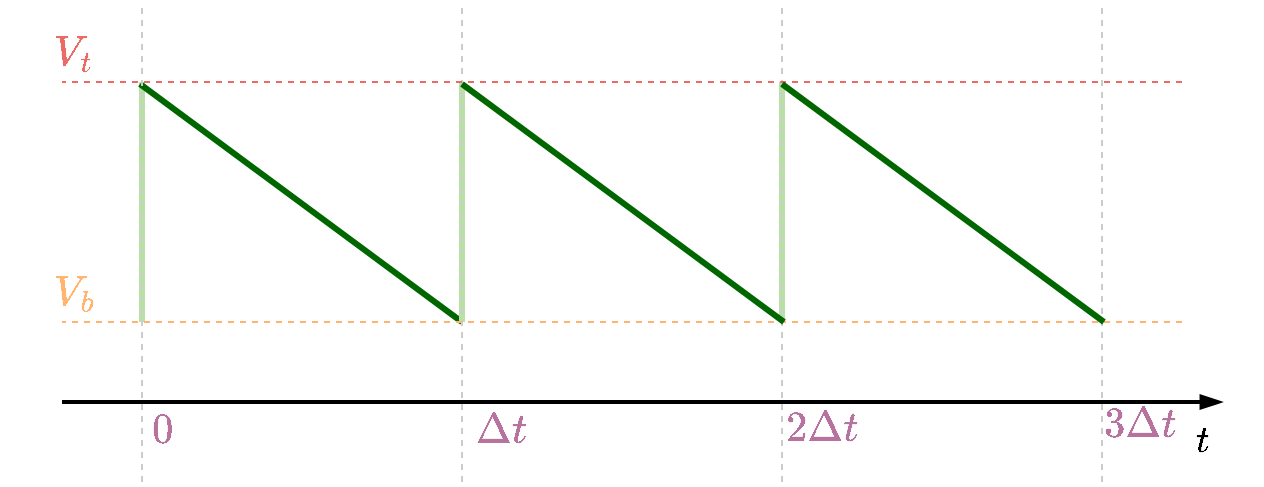 <mxfile version="24.9.1">
  <diagram name="Page-1" id="y7_eG7kTRUDAu-H_uCaI">
    <mxGraphModel dx="831" dy="577" grid="1" gridSize="10" guides="1" tooltips="1" connect="1" arrows="1" fold="1" page="1" pageScale="1" pageWidth="850" pageHeight="1100" math="1" shadow="0">
      <root>
        <mxCell id="0" />
        <mxCell id="1" parent="0" />
        <mxCell id="mtkCHT9CVsyszuc56fVH-1" value="" style="endArrow=blockThin;html=1;rounded=0;strokeWidth=2;endFill=1;" parent="1" edge="1">
          <mxGeometry width="50" height="50" relative="1" as="geometry">
            <mxPoint x="120" y="240" as="sourcePoint" />
            <mxPoint x="700" y="240" as="targetPoint" />
          </mxGeometry>
        </mxCell>
        <mxCell id="mtkCHT9CVsyszuc56fVH-2" value="" style="endArrow=none;html=1;rounded=0;strokeWidth=3;fillColor=#cdeb8b;strokeColor=#B9E0A5;" parent="1" edge="1">
          <mxGeometry width="50" height="50" relative="1" as="geometry">
            <mxPoint x="160" y="200" as="sourcePoint" />
            <mxPoint x="160" y="80" as="targetPoint" />
          </mxGeometry>
        </mxCell>
        <mxCell id="mtkCHT9CVsyszuc56fVH-16" value="" style="endArrow=none;html=1;rounded=0;strokeWidth=3;fillColor=#008a00;strokeColor=#006600;entryX=1;entryY=1;entryDx=0;entryDy=0;" parent="1" edge="1">
          <mxGeometry width="50" height="50" relative="1" as="geometry">
            <mxPoint x="320" y="200" as="sourcePoint" />
            <mxPoint x="159" y="81" as="targetPoint" />
          </mxGeometry>
        </mxCell>
        <mxCell id="mtkCHT9CVsyszuc56fVH-17" value="" style="endArrow=none;html=1;rounded=0;strokeWidth=3;fillColor=#cdeb8b;strokeColor=#B9E0A5;" parent="1" edge="1">
          <mxGeometry width="50" height="50" relative="1" as="geometry">
            <mxPoint x="320" y="200" as="sourcePoint" />
            <mxPoint x="320" y="80" as="targetPoint" />
          </mxGeometry>
        </mxCell>
        <mxCell id="mtkCHT9CVsyszuc56fVH-20" value="" style="endArrow=none;html=1;rounded=0;strokeWidth=3;fillColor=#cdeb8b;strokeColor=#B9E0A5;" parent="1" edge="1">
          <mxGeometry width="50" height="50" relative="1" as="geometry">
            <mxPoint x="480" y="200" as="sourcePoint" />
            <mxPoint x="480" y="80" as="targetPoint" />
          </mxGeometry>
        </mxCell>
        <mxCell id="mtkCHT9CVsyszuc56fVH-23" value="" style="endArrow=none;html=1;rounded=0;dashed=1;strokeColor=#CCCCCC;" parent="1" edge="1">
          <mxGeometry width="50" height="50" relative="1" as="geometry">
            <mxPoint x="320" y="280" as="sourcePoint" />
            <mxPoint x="320" y="40" as="targetPoint" />
          </mxGeometry>
        </mxCell>
        <mxCell id="mtkCHT9CVsyszuc56fVH-24" value="" style="endArrow=none;html=1;rounded=0;dashed=1;strokeColor=#CCCCCC;" parent="1" edge="1">
          <mxGeometry width="50" height="50" relative="1" as="geometry">
            <mxPoint x="480" y="280" as="sourcePoint" />
            <mxPoint x="480" y="40" as="targetPoint" />
          </mxGeometry>
        </mxCell>
        <mxCell id="mtkCHT9CVsyszuc56fVH-25" value="" style="endArrow=none;html=1;rounded=0;dashed=1;strokeColor=#CCCCCC;" parent="1" edge="1">
          <mxGeometry width="50" height="50" relative="1" as="geometry">
            <mxPoint x="640" y="280" as="sourcePoint" />
            <mxPoint x="640" y="40" as="targetPoint" />
          </mxGeometry>
        </mxCell>
        <mxCell id="mtkCHT9CVsyszuc56fVH-26" value="" style="endArrow=none;html=1;rounded=0;dashed=1;strokeColor=#EA6B66;" parent="1" edge="1">
          <mxGeometry width="50" height="50" relative="1" as="geometry">
            <mxPoint x="680" y="80" as="sourcePoint" />
            <mxPoint x="120" y="80" as="targetPoint" />
          </mxGeometry>
        </mxCell>
        <mxCell id="mtkCHT9CVsyszuc56fVH-27" value="" style="endArrow=none;html=1;rounded=0;dashed=1;strokeColor=#FFB570;" parent="1" edge="1">
          <mxGeometry width="50" height="50" relative="1" as="geometry">
            <mxPoint x="680" y="200" as="sourcePoint" />
            <mxPoint x="120" y="200" as="targetPoint" />
          </mxGeometry>
        </mxCell>
        <mxCell id="mtkCHT9CVsyszuc56fVH-29" value="&lt;font color=&quot;#ea6b66&quot; style=&quot;font-size: 18px;&quot;&gt;&lt;b&gt;$$V_t$$&lt;/b&gt;&lt;/font&gt;" style="text;html=1;align=center;verticalAlign=middle;whiteSpace=wrap;rounded=0;" parent="1" vertex="1">
          <mxGeometry x="96" y="51" width="60" height="30" as="geometry" />
        </mxCell>
        <mxCell id="mtkCHT9CVsyszuc56fVH-30" value="&lt;font color=&quot;#ffb570&quot; style=&quot;font-size: 18px;&quot;&gt;&lt;b&gt;$$V_b$$&lt;/b&gt;&lt;/font&gt;" style="text;html=1;align=center;verticalAlign=middle;whiteSpace=wrap;rounded=0;" parent="1" vertex="1">
          <mxGeometry x="96" y="171" width="60" height="30" as="geometry" />
        </mxCell>
        <mxCell id="mtkCHT9CVsyszuc56fVH-31" value="&lt;font color=&quot;#b5739d&quot; style=&quot;font-size: 18px;&quot;&gt;&lt;b&gt;$$0$$&lt;/b&gt;&lt;/font&gt;" style="text;html=1;align=center;verticalAlign=middle;whiteSpace=wrap;rounded=0;" parent="1" vertex="1">
          <mxGeometry x="140" y="240" width="60" height="30" as="geometry" />
        </mxCell>
        <mxCell id="WyMvm3htuuCfXiTPPOX8-1" value="&lt;font style=&quot;font-size: 16px;&quot;&gt;$$t$$&lt;/font&gt;" style="text;html=1;align=center;verticalAlign=middle;whiteSpace=wrap;rounded=0;" parent="1" vertex="1">
          <mxGeometry x="660" y="244" width="60" height="30" as="geometry" />
        </mxCell>
        <mxCell id="dp8IApP3J8ASNLI6Vnsi-2" value="" style="endArrow=none;html=1;rounded=0;strokeWidth=3;fillColor=#008a00;strokeColor=#006600;entryX=1;entryY=1;entryDx=0;entryDy=0;" edge="1" parent="1">
          <mxGeometry width="50" height="50" relative="1" as="geometry">
            <mxPoint x="481" y="200" as="sourcePoint" />
            <mxPoint x="320" y="81" as="targetPoint" />
          </mxGeometry>
        </mxCell>
        <mxCell id="dp8IApP3J8ASNLI6Vnsi-3" value="" style="endArrow=none;html=1;rounded=0;strokeWidth=3;fillColor=#008a00;strokeColor=#006600;entryX=1;entryY=1;entryDx=0;entryDy=0;" edge="1" parent="1">
          <mxGeometry width="50" height="50" relative="1" as="geometry">
            <mxPoint x="641" y="200" as="sourcePoint" />
            <mxPoint x="480" y="81" as="targetPoint" />
          </mxGeometry>
        </mxCell>
        <mxCell id="dp8IApP3J8ASNLI6Vnsi-4" value="" style="endArrow=none;html=1;rounded=0;dashed=1;strokeColor=#CCCCCC;" edge="1" parent="1">
          <mxGeometry width="50" height="50" relative="1" as="geometry">
            <mxPoint x="160" y="280" as="sourcePoint" />
            <mxPoint x="160" y="40" as="targetPoint" />
          </mxGeometry>
        </mxCell>
        <mxCell id="dp8IApP3J8ASNLI6Vnsi-5" value="&lt;font color=&quot;#b5739d&quot; style=&quot;font-size: 18px;&quot;&gt;&lt;b&gt;$$\Delta t$$&lt;/b&gt;&lt;/font&gt;" style="text;html=1;align=center;verticalAlign=middle;whiteSpace=wrap;rounded=0;" vertex="1" parent="1">
          <mxGeometry x="310" y="240" width="60" height="30" as="geometry" />
        </mxCell>
        <mxCell id="dp8IApP3J8ASNLI6Vnsi-6" value="&lt;font color=&quot;#b5739d&quot; style=&quot;font-size: 18px;&quot;&gt;&lt;b&gt;$$2\Delta t$$&lt;/b&gt;&lt;/font&gt;" style="text;html=1;align=center;verticalAlign=middle;whiteSpace=wrap;rounded=0;" vertex="1" parent="1">
          <mxGeometry x="470" y="239" width="60" height="30" as="geometry" />
        </mxCell>
        <mxCell id="dp8IApP3J8ASNLI6Vnsi-7" value="&lt;font color=&quot;#b5739d&quot; style=&quot;font-size: 18px;&quot;&gt;&lt;b&gt;$$3\Delta t$$&lt;/b&gt;&lt;/font&gt;" style="text;html=1;align=center;verticalAlign=middle;whiteSpace=wrap;rounded=0;" vertex="1" parent="1">
          <mxGeometry x="629" y="237" width="60" height="30" as="geometry" />
        </mxCell>
      </root>
    </mxGraphModel>
  </diagram>
</mxfile>

